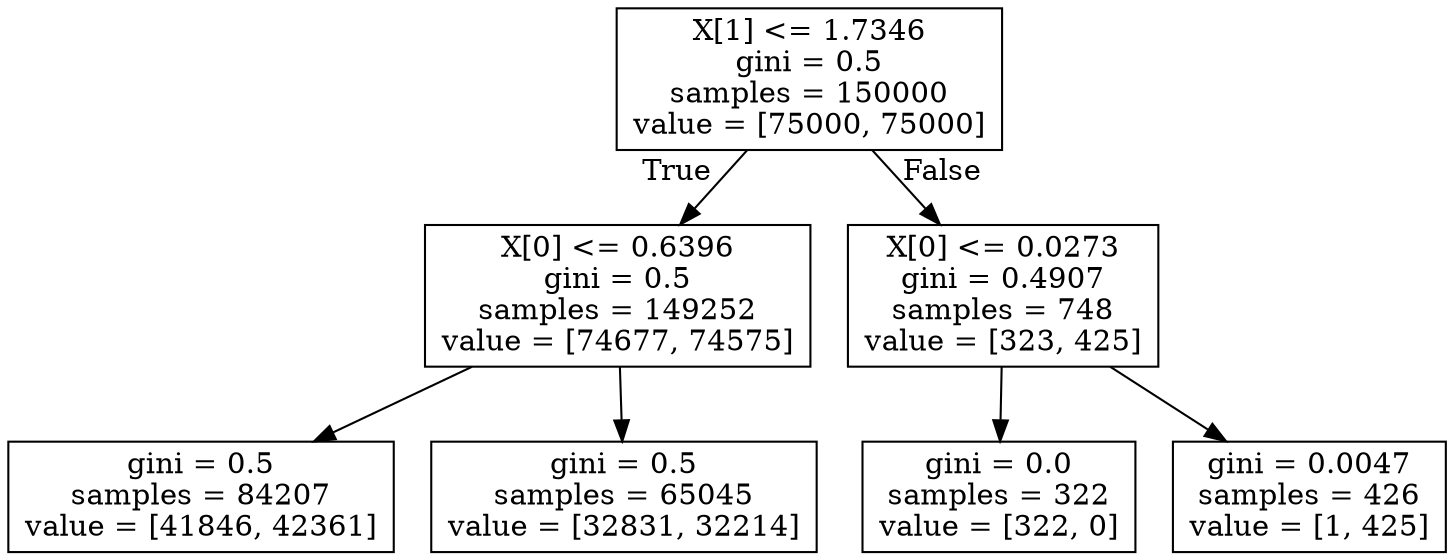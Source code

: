 digraph Tree {
node [shape=box] ;
0 [label="X[1] <= 1.7346\ngini = 0.5\nsamples = 150000\nvalue = [75000, 75000]"] ;
1 [label="X[0] <= 0.6396\ngini = 0.5\nsamples = 149252\nvalue = [74677, 74575]"] ;
0 -> 1 [labeldistance=2.5, labelangle=45, headlabel="True"] ;
2 [label="gini = 0.5\nsamples = 84207\nvalue = [41846, 42361]"] ;
1 -> 2 ;
3 [label="gini = 0.5\nsamples = 65045\nvalue = [32831, 32214]"] ;
1 -> 3 ;
4 [label="X[0] <= 0.0273\ngini = 0.4907\nsamples = 748\nvalue = [323, 425]"] ;
0 -> 4 [labeldistance=2.5, labelangle=-45, headlabel="False"] ;
5 [label="gini = 0.0\nsamples = 322\nvalue = [322, 0]"] ;
4 -> 5 ;
6 [label="gini = 0.0047\nsamples = 426\nvalue = [1, 425]"] ;
4 -> 6 ;
}